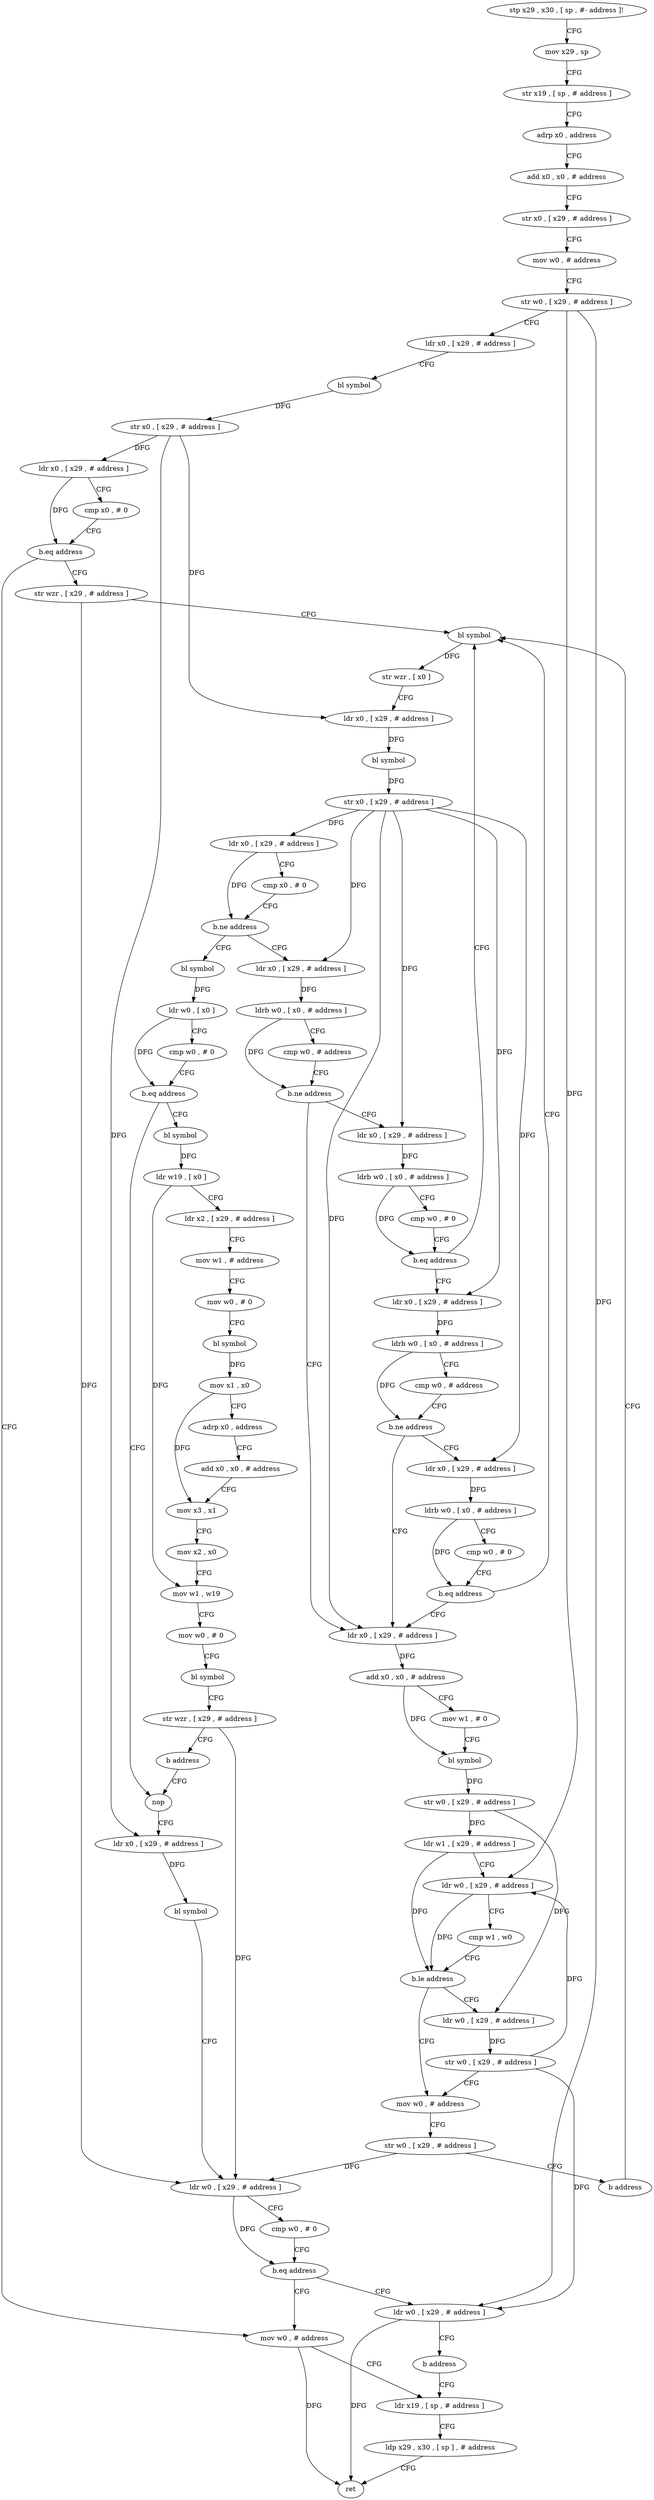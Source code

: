 digraph "func" {
"4289080" [label = "stp x29 , x30 , [ sp , #- address ]!" ]
"4289084" [label = "mov x29 , sp" ]
"4289088" [label = "str x19 , [ sp , # address ]" ]
"4289092" [label = "adrp x0 , address" ]
"4289096" [label = "add x0 , x0 , # address" ]
"4289100" [label = "str x0 , [ x29 , # address ]" ]
"4289104" [label = "mov w0 , # address" ]
"4289108" [label = "str w0 , [ x29 , # address ]" ]
"4289112" [label = "ldr x0 , [ x29 , # address ]" ]
"4289116" [label = "bl symbol" ]
"4289120" [label = "str x0 , [ x29 , # address ]" ]
"4289124" [label = "ldr x0 , [ x29 , # address ]" ]
"4289128" [label = "cmp x0 , # 0" ]
"4289132" [label = "b.eq address" ]
"4289404" [label = "mov w0 , # address" ]
"4289136" [label = "str wzr , [ x29 , # address ]" ]
"4289408" [label = "ldr x19 , [ sp , # address ]" ]
"4289140" [label = "bl symbol" ]
"4289252" [label = "ldr x0 , [ x29 , # address ]" ]
"4289256" [label = "ldrb w0 , [ x0 , # address ]" ]
"4289260" [label = "cmp w0 , # address" ]
"4289264" [label = "b.ne address" ]
"4289316" [label = "ldr x0 , [ x29 , # address ]" ]
"4289268" [label = "ldr x0 , [ x29 , # address ]" ]
"4289172" [label = "bl symbol" ]
"4289176" [label = "ldr w0 , [ x0 ]" ]
"4289180" [label = "cmp w0 , # 0" ]
"4289184" [label = "b.eq address" ]
"4289372" [label = "nop" ]
"4289188" [label = "bl symbol" ]
"4289320" [label = "add x0 , x0 , # address" ]
"4289324" [label = "mov w1 , # 0" ]
"4289328" [label = "bl symbol" ]
"4289332" [label = "str w0 , [ x29 , # address ]" ]
"4289336" [label = "ldr w1 , [ x29 , # address ]" ]
"4289340" [label = "ldr w0 , [ x29 , # address ]" ]
"4289344" [label = "cmp w1 , w0" ]
"4289348" [label = "b.le address" ]
"4289360" [label = "mov w0 , # address" ]
"4289352" [label = "ldr w0 , [ x29 , # address ]" ]
"4289272" [label = "ldrb w0 , [ x0 , # address ]" ]
"4289276" [label = "cmp w0 , # 0" ]
"4289280" [label = "b.eq address" ]
"4289284" [label = "ldr x0 , [ x29 , # address ]" ]
"4289376" [label = "ldr x0 , [ x29 , # address ]" ]
"4289380" [label = "bl symbol" ]
"4289384" [label = "ldr w0 , [ x29 , # address ]" ]
"4289388" [label = "cmp w0 , # 0" ]
"4289392" [label = "b.eq address" ]
"4289396" [label = "ldr w0 , [ x29 , # address ]" ]
"4289192" [label = "ldr w19 , [ x0 ]" ]
"4289196" [label = "ldr x2 , [ x29 , # address ]" ]
"4289200" [label = "mov w1 , # address" ]
"4289204" [label = "mov w0 , # 0" ]
"4289208" [label = "bl symbol" ]
"4289212" [label = "mov x1 , x0" ]
"4289216" [label = "adrp x0 , address" ]
"4289220" [label = "add x0 , x0 , # address" ]
"4289224" [label = "mov x3 , x1" ]
"4289228" [label = "mov x2 , x0" ]
"4289232" [label = "mov w1 , w19" ]
"4289236" [label = "mov w0 , # 0" ]
"4289240" [label = "bl symbol" ]
"4289244" [label = "str wzr , [ x29 , # address ]" ]
"4289248" [label = "b address" ]
"4289364" [label = "str w0 , [ x29 , # address ]" ]
"4289368" [label = "b address" ]
"4289356" [label = "str w0 , [ x29 , # address ]" ]
"4289144" [label = "str wzr , [ x0 ]" ]
"4289148" [label = "ldr x0 , [ x29 , # address ]" ]
"4289152" [label = "bl symbol" ]
"4289156" [label = "str x0 , [ x29 , # address ]" ]
"4289160" [label = "ldr x0 , [ x29 , # address ]" ]
"4289164" [label = "cmp x0 , # 0" ]
"4289168" [label = "b.ne address" ]
"4289288" [label = "ldrb w0 , [ x0 , # address ]" ]
"4289292" [label = "cmp w0 , # address" ]
"4289296" [label = "b.ne address" ]
"4289300" [label = "ldr x0 , [ x29 , # address ]" ]
"4289400" [label = "b address" ]
"4289304" [label = "ldrb w0 , [ x0 , # address ]" ]
"4289308" [label = "cmp w0 , # 0" ]
"4289312" [label = "b.eq address" ]
"4289412" [label = "ldp x29 , x30 , [ sp ] , # address" ]
"4289416" [label = "ret" ]
"4289080" -> "4289084" [ label = "CFG" ]
"4289084" -> "4289088" [ label = "CFG" ]
"4289088" -> "4289092" [ label = "CFG" ]
"4289092" -> "4289096" [ label = "CFG" ]
"4289096" -> "4289100" [ label = "CFG" ]
"4289100" -> "4289104" [ label = "CFG" ]
"4289104" -> "4289108" [ label = "CFG" ]
"4289108" -> "4289112" [ label = "CFG" ]
"4289108" -> "4289340" [ label = "DFG" ]
"4289108" -> "4289396" [ label = "DFG" ]
"4289112" -> "4289116" [ label = "CFG" ]
"4289116" -> "4289120" [ label = "DFG" ]
"4289120" -> "4289124" [ label = "DFG" ]
"4289120" -> "4289148" [ label = "DFG" ]
"4289120" -> "4289376" [ label = "DFG" ]
"4289124" -> "4289128" [ label = "CFG" ]
"4289124" -> "4289132" [ label = "DFG" ]
"4289128" -> "4289132" [ label = "CFG" ]
"4289132" -> "4289404" [ label = "CFG" ]
"4289132" -> "4289136" [ label = "CFG" ]
"4289404" -> "4289408" [ label = "CFG" ]
"4289404" -> "4289416" [ label = "DFG" ]
"4289136" -> "4289140" [ label = "CFG" ]
"4289136" -> "4289384" [ label = "DFG" ]
"4289408" -> "4289412" [ label = "CFG" ]
"4289140" -> "4289144" [ label = "DFG" ]
"4289252" -> "4289256" [ label = "DFG" ]
"4289256" -> "4289260" [ label = "CFG" ]
"4289256" -> "4289264" [ label = "DFG" ]
"4289260" -> "4289264" [ label = "CFG" ]
"4289264" -> "4289316" [ label = "CFG" ]
"4289264" -> "4289268" [ label = "CFG" ]
"4289316" -> "4289320" [ label = "DFG" ]
"4289268" -> "4289272" [ label = "DFG" ]
"4289172" -> "4289176" [ label = "DFG" ]
"4289176" -> "4289180" [ label = "CFG" ]
"4289176" -> "4289184" [ label = "DFG" ]
"4289180" -> "4289184" [ label = "CFG" ]
"4289184" -> "4289372" [ label = "CFG" ]
"4289184" -> "4289188" [ label = "CFG" ]
"4289372" -> "4289376" [ label = "CFG" ]
"4289188" -> "4289192" [ label = "DFG" ]
"4289320" -> "4289324" [ label = "CFG" ]
"4289320" -> "4289328" [ label = "DFG" ]
"4289324" -> "4289328" [ label = "CFG" ]
"4289328" -> "4289332" [ label = "DFG" ]
"4289332" -> "4289336" [ label = "DFG" ]
"4289332" -> "4289352" [ label = "DFG" ]
"4289336" -> "4289340" [ label = "CFG" ]
"4289336" -> "4289348" [ label = "DFG" ]
"4289340" -> "4289344" [ label = "CFG" ]
"4289340" -> "4289348" [ label = "DFG" ]
"4289344" -> "4289348" [ label = "CFG" ]
"4289348" -> "4289360" [ label = "CFG" ]
"4289348" -> "4289352" [ label = "CFG" ]
"4289360" -> "4289364" [ label = "CFG" ]
"4289352" -> "4289356" [ label = "DFG" ]
"4289272" -> "4289276" [ label = "CFG" ]
"4289272" -> "4289280" [ label = "DFG" ]
"4289276" -> "4289280" [ label = "CFG" ]
"4289280" -> "4289140" [ label = "CFG" ]
"4289280" -> "4289284" [ label = "CFG" ]
"4289284" -> "4289288" [ label = "DFG" ]
"4289376" -> "4289380" [ label = "DFG" ]
"4289380" -> "4289384" [ label = "CFG" ]
"4289384" -> "4289388" [ label = "CFG" ]
"4289384" -> "4289392" [ label = "DFG" ]
"4289388" -> "4289392" [ label = "CFG" ]
"4289392" -> "4289404" [ label = "CFG" ]
"4289392" -> "4289396" [ label = "CFG" ]
"4289396" -> "4289400" [ label = "CFG" ]
"4289396" -> "4289416" [ label = "DFG" ]
"4289192" -> "4289196" [ label = "CFG" ]
"4289192" -> "4289232" [ label = "DFG" ]
"4289196" -> "4289200" [ label = "CFG" ]
"4289200" -> "4289204" [ label = "CFG" ]
"4289204" -> "4289208" [ label = "CFG" ]
"4289208" -> "4289212" [ label = "DFG" ]
"4289212" -> "4289216" [ label = "CFG" ]
"4289212" -> "4289224" [ label = "DFG" ]
"4289216" -> "4289220" [ label = "CFG" ]
"4289220" -> "4289224" [ label = "CFG" ]
"4289224" -> "4289228" [ label = "CFG" ]
"4289228" -> "4289232" [ label = "CFG" ]
"4289232" -> "4289236" [ label = "CFG" ]
"4289236" -> "4289240" [ label = "CFG" ]
"4289240" -> "4289244" [ label = "CFG" ]
"4289244" -> "4289248" [ label = "CFG" ]
"4289244" -> "4289384" [ label = "DFG" ]
"4289248" -> "4289372" [ label = "CFG" ]
"4289364" -> "4289368" [ label = "CFG" ]
"4289364" -> "4289384" [ label = "DFG" ]
"4289368" -> "4289140" [ label = "CFG" ]
"4289356" -> "4289360" [ label = "CFG" ]
"4289356" -> "4289340" [ label = "DFG" ]
"4289356" -> "4289396" [ label = "DFG" ]
"4289144" -> "4289148" [ label = "CFG" ]
"4289148" -> "4289152" [ label = "DFG" ]
"4289152" -> "4289156" [ label = "DFG" ]
"4289156" -> "4289160" [ label = "DFG" ]
"4289156" -> "4289252" [ label = "DFG" ]
"4289156" -> "4289316" [ label = "DFG" ]
"4289156" -> "4289268" [ label = "DFG" ]
"4289156" -> "4289284" [ label = "DFG" ]
"4289156" -> "4289300" [ label = "DFG" ]
"4289160" -> "4289164" [ label = "CFG" ]
"4289160" -> "4289168" [ label = "DFG" ]
"4289164" -> "4289168" [ label = "CFG" ]
"4289168" -> "4289252" [ label = "CFG" ]
"4289168" -> "4289172" [ label = "CFG" ]
"4289288" -> "4289292" [ label = "CFG" ]
"4289288" -> "4289296" [ label = "DFG" ]
"4289292" -> "4289296" [ label = "CFG" ]
"4289296" -> "4289316" [ label = "CFG" ]
"4289296" -> "4289300" [ label = "CFG" ]
"4289300" -> "4289304" [ label = "DFG" ]
"4289400" -> "4289408" [ label = "CFG" ]
"4289304" -> "4289308" [ label = "CFG" ]
"4289304" -> "4289312" [ label = "DFG" ]
"4289308" -> "4289312" [ label = "CFG" ]
"4289312" -> "4289140" [ label = "CFG" ]
"4289312" -> "4289316" [ label = "CFG" ]
"4289412" -> "4289416" [ label = "CFG" ]
}
